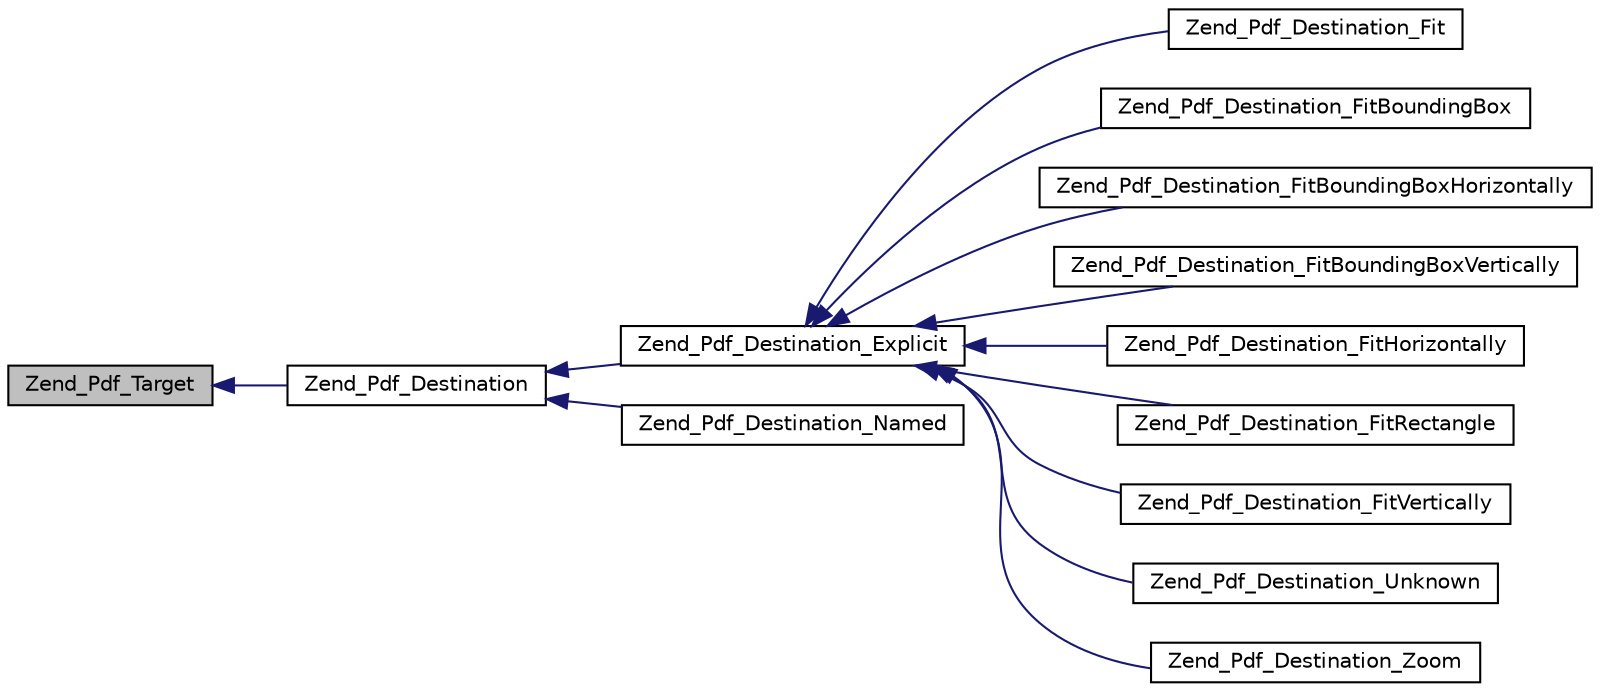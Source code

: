 digraph G
{
  edge [fontname="Helvetica",fontsize="10",labelfontname="Helvetica",labelfontsize="10"];
  node [fontname="Helvetica",fontsize="10",shape=record];
  rankdir="LR";
  Node1 [label="Zend_Pdf_Target",height=0.2,width=0.4,color="black", fillcolor="grey75", style="filled" fontcolor="black"];
  Node1 -> Node2 [dir="back",color="midnightblue",fontsize="10",style="solid",fontname="Helvetica"];
  Node2 [label="Zend_Pdf_Destination",height=0.2,width=0.4,color="black", fillcolor="white", style="filled",URL="$class_zend___pdf___destination.html"];
  Node2 -> Node3 [dir="back",color="midnightblue",fontsize="10",style="solid",fontname="Helvetica"];
  Node3 [label="Zend_Pdf_Destination_Explicit",height=0.2,width=0.4,color="black", fillcolor="white", style="filled",URL="$class_zend___pdf___destination___explicit.html"];
  Node3 -> Node4 [dir="back",color="midnightblue",fontsize="10",style="solid",fontname="Helvetica"];
  Node4 [label="Zend_Pdf_Destination_Fit",height=0.2,width=0.4,color="black", fillcolor="white", style="filled",URL="$class_zend___pdf___destination___fit.html"];
  Node3 -> Node5 [dir="back",color="midnightblue",fontsize="10",style="solid",fontname="Helvetica"];
  Node5 [label="Zend_Pdf_Destination_FitBoundingBox",height=0.2,width=0.4,color="black", fillcolor="white", style="filled",URL="$class_zend___pdf___destination___fit_bounding_box.html"];
  Node3 -> Node6 [dir="back",color="midnightblue",fontsize="10",style="solid",fontname="Helvetica"];
  Node6 [label="Zend_Pdf_Destination_FitBoundingBoxHorizontally",height=0.2,width=0.4,color="black", fillcolor="white", style="filled",URL="$class_zend___pdf___destination___fit_bounding_box_horizontally.html"];
  Node3 -> Node7 [dir="back",color="midnightblue",fontsize="10",style="solid",fontname="Helvetica"];
  Node7 [label="Zend_Pdf_Destination_FitBoundingBoxVertically",height=0.2,width=0.4,color="black", fillcolor="white", style="filled",URL="$class_zend___pdf___destination___fit_bounding_box_vertically.html"];
  Node3 -> Node8 [dir="back",color="midnightblue",fontsize="10",style="solid",fontname="Helvetica"];
  Node8 [label="Zend_Pdf_Destination_FitHorizontally",height=0.2,width=0.4,color="black", fillcolor="white", style="filled",URL="$class_zend___pdf___destination___fit_horizontally.html"];
  Node3 -> Node9 [dir="back",color="midnightblue",fontsize="10",style="solid",fontname="Helvetica"];
  Node9 [label="Zend_Pdf_Destination_FitRectangle",height=0.2,width=0.4,color="black", fillcolor="white", style="filled",URL="$class_zend___pdf___destination___fit_rectangle.html"];
  Node3 -> Node10 [dir="back",color="midnightblue",fontsize="10",style="solid",fontname="Helvetica"];
  Node10 [label="Zend_Pdf_Destination_FitVertically",height=0.2,width=0.4,color="black", fillcolor="white", style="filled",URL="$class_zend___pdf___destination___fit_vertically.html"];
  Node3 -> Node11 [dir="back",color="midnightblue",fontsize="10",style="solid",fontname="Helvetica"];
  Node11 [label="Zend_Pdf_Destination_Unknown",height=0.2,width=0.4,color="black", fillcolor="white", style="filled",URL="$class_zend___pdf___destination___unknown.html"];
  Node3 -> Node12 [dir="back",color="midnightblue",fontsize="10",style="solid",fontname="Helvetica"];
  Node12 [label="Zend_Pdf_Destination_Zoom",height=0.2,width=0.4,color="black", fillcolor="white", style="filled",URL="$class_zend___pdf___destination___zoom.html"];
  Node2 -> Node13 [dir="back",color="midnightblue",fontsize="10",style="solid",fontname="Helvetica"];
  Node13 [label="Zend_Pdf_Destination_Named",height=0.2,width=0.4,color="black", fillcolor="white", style="filled",URL="$class_zend___pdf___destination___named.html"];
}
